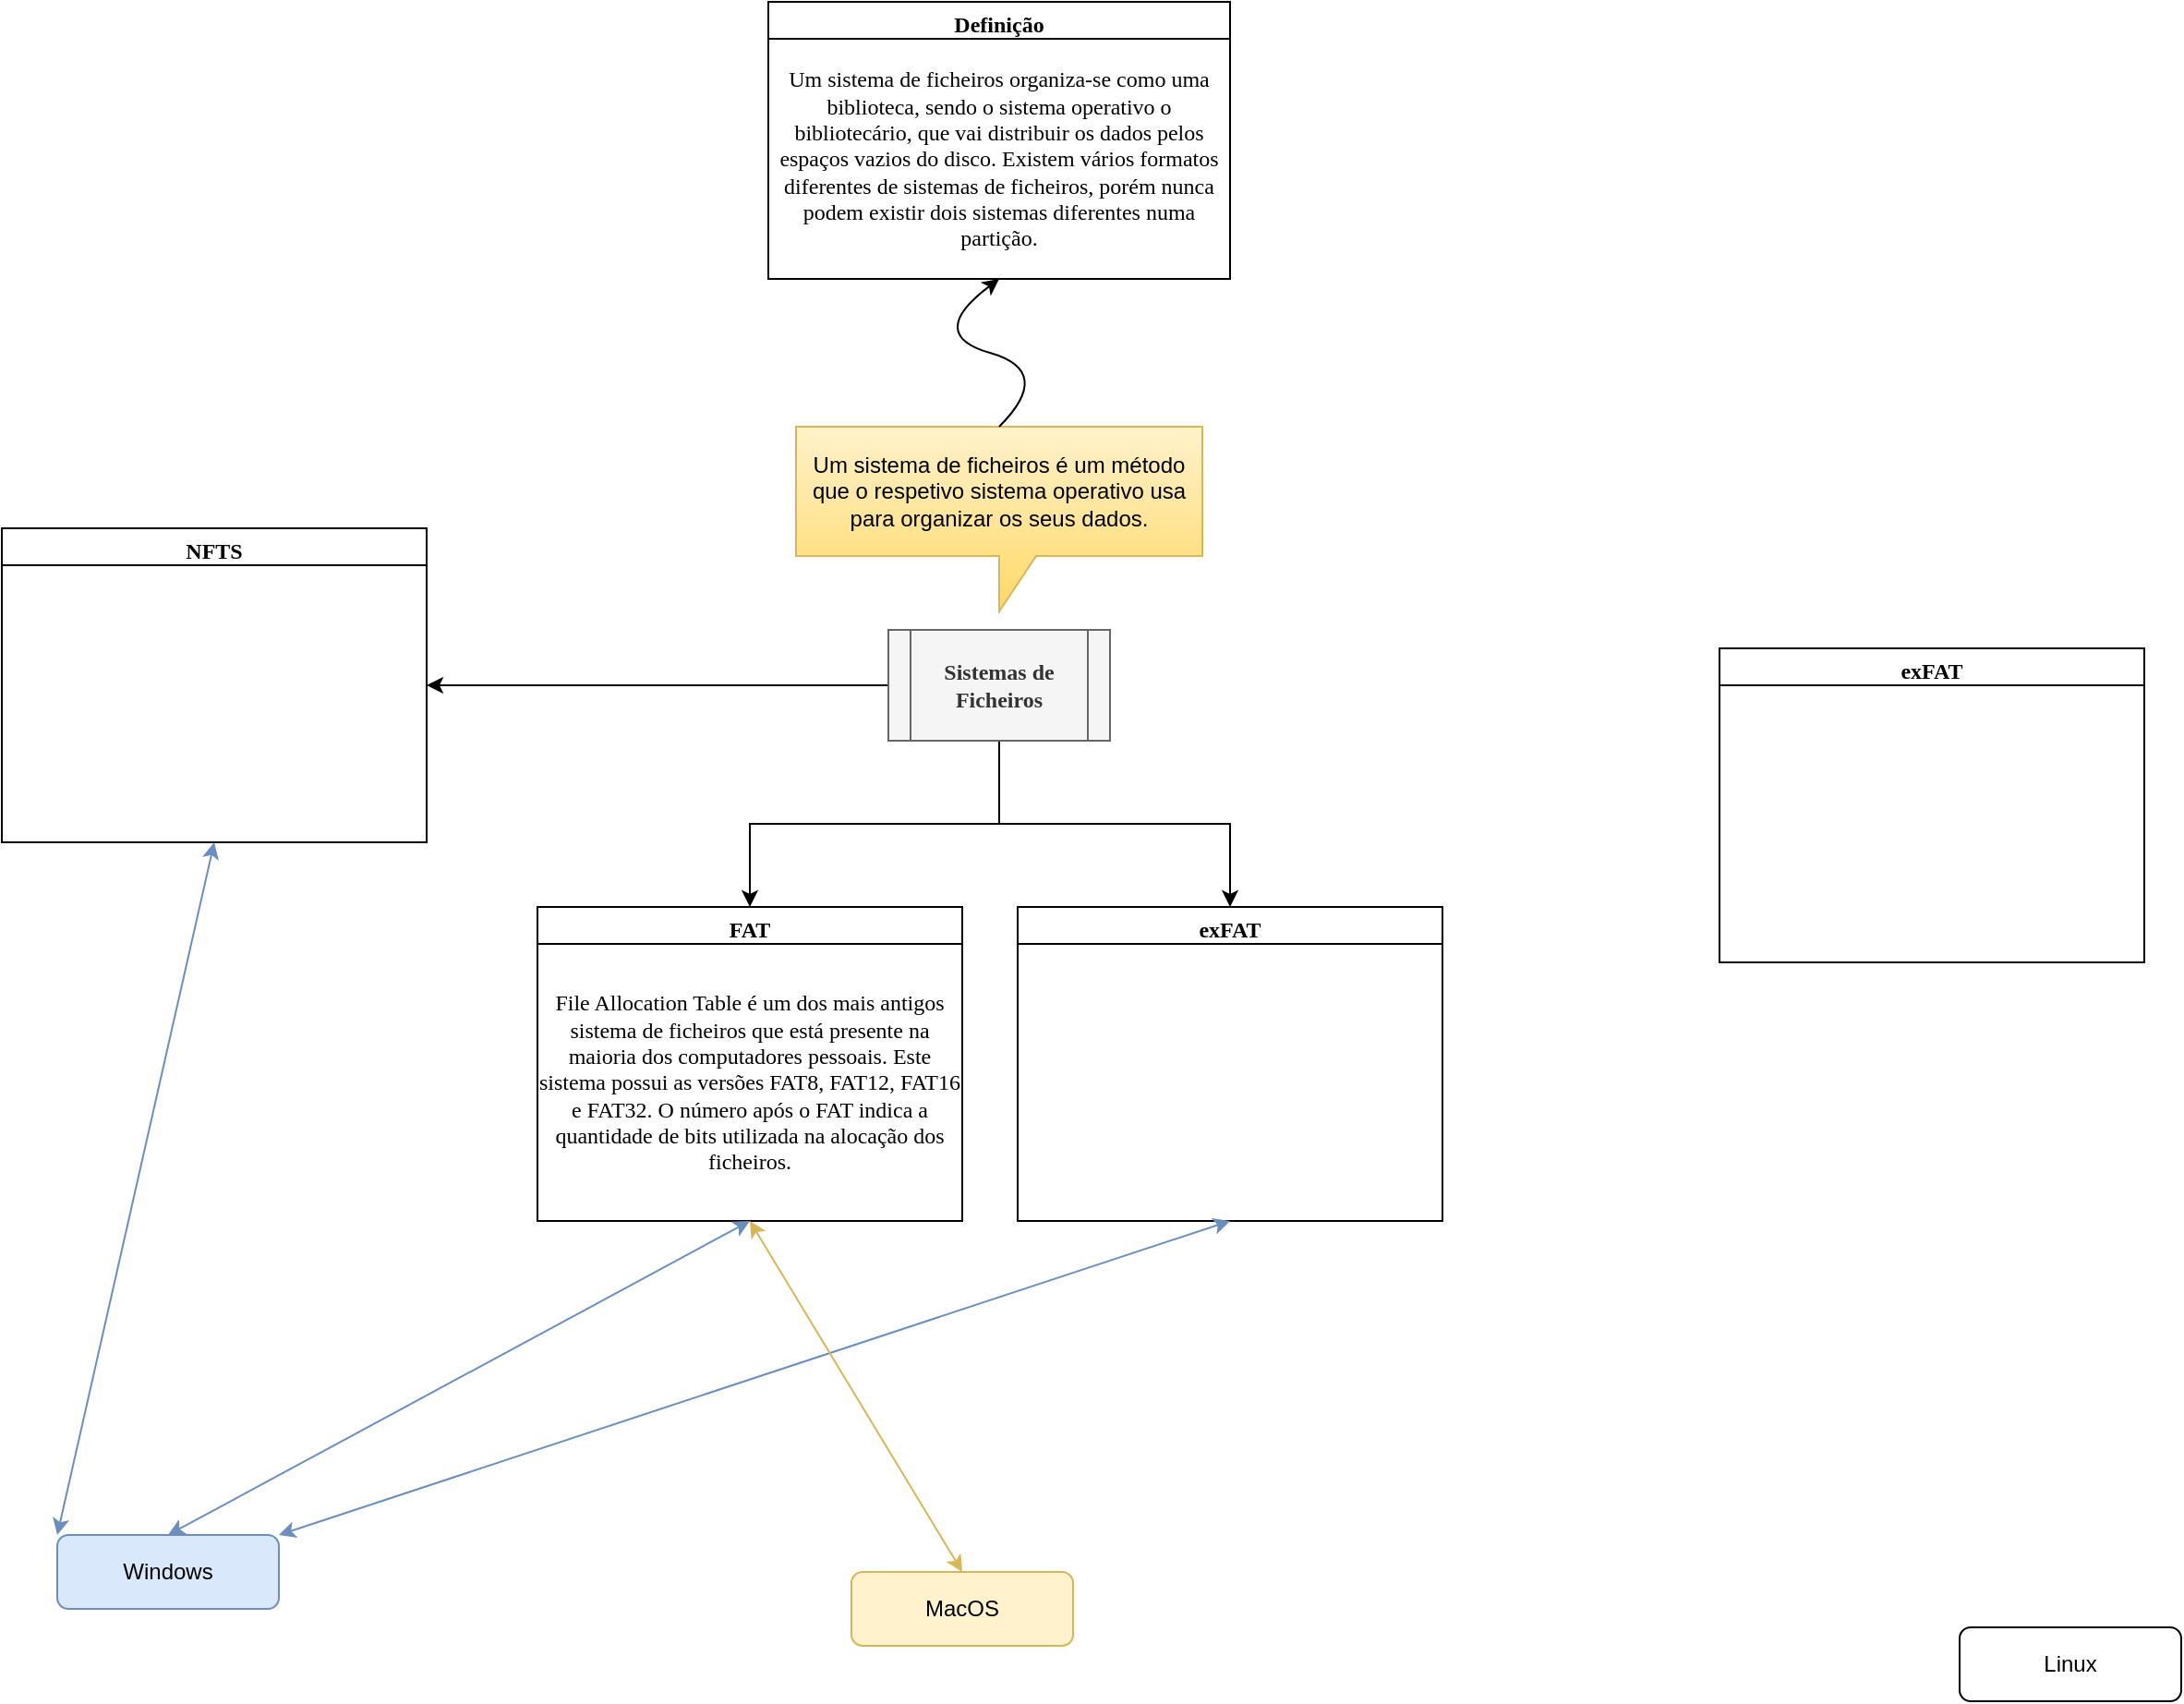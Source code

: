 <mxfile version="17.1.2" type="github">
  <diagram id="C5RBs43oDa-KdzZeNtuy" name="Page-1">
    <mxGraphModel dx="2130" dy="723" grid="1" gridSize="10" guides="1" tooltips="1" connect="1" arrows="1" fold="1" page="1" pageScale="1" pageWidth="827" pageHeight="1169" math="0" shadow="0">
      <root>
        <mxCell id="WIyWlLk6GJQsqaUBKTNV-0" />
        <mxCell id="WIyWlLk6GJQsqaUBKTNV-1" parent="WIyWlLk6GJQsqaUBKTNV-0" />
        <mxCell id="WIyWlLk6GJQsqaUBKTNV-3" value="Windows" style="rounded=1;whiteSpace=wrap;html=1;fontSize=12;glass=0;strokeWidth=1;shadow=0;fillColor=#dae8fc;strokeColor=#6c8ebf;" parent="WIyWlLk6GJQsqaUBKTNV-1" vertex="1">
          <mxGeometry x="-450" y="920" width="120" height="40" as="geometry" />
        </mxCell>
        <mxCell id="kiM5pF3jl9HwU2nnS3uD-1" value="MacOS" style="rounded=1;whiteSpace=wrap;html=1;fontSize=12;glass=0;strokeWidth=1;shadow=0;fillColor=#fff2cc;strokeColor=#d6b656;" parent="WIyWlLk6GJQsqaUBKTNV-1" vertex="1">
          <mxGeometry x="-20" y="940" width="120" height="40" as="geometry" />
        </mxCell>
        <mxCell id="kiM5pF3jl9HwU2nnS3uD-3" value="Linux" style="rounded=1;whiteSpace=wrap;html=1;fontSize=12;glass=0;strokeWidth=1;shadow=0;" parent="WIyWlLk6GJQsqaUBKTNV-1" vertex="1">
          <mxGeometry x="580" y="970" width="120" height="40" as="geometry" />
        </mxCell>
        <mxCell id="UsUM8yckjeye1DmzhqTT-13" style="edgeStyle=orthogonalEdgeStyle;rounded=0;orthogonalLoop=1;jettySize=auto;html=1;exitX=0.5;exitY=1;exitDx=0;exitDy=0;entryX=0.5;entryY=0;entryDx=0;entryDy=0;" edge="1" parent="WIyWlLk6GJQsqaUBKTNV-1" source="kiM5pF3jl9HwU2nnS3uD-6" target="kiM5pF3jl9HwU2nnS3uD-71">
          <mxGeometry relative="1" as="geometry" />
        </mxCell>
        <mxCell id="UsUM8yckjeye1DmzhqTT-14" style="edgeStyle=orthogonalEdgeStyle;rounded=0;orthogonalLoop=1;jettySize=auto;html=1;exitX=0.5;exitY=1;exitDx=0;exitDy=0;entryX=0.5;entryY=0;entryDx=0;entryDy=0;" edge="1" parent="WIyWlLk6GJQsqaUBKTNV-1" source="kiM5pF3jl9HwU2nnS3uD-6" target="UsUM8yckjeye1DmzhqTT-0">
          <mxGeometry relative="1" as="geometry" />
        </mxCell>
        <mxCell id="UsUM8yckjeye1DmzhqTT-16" style="edgeStyle=orthogonalEdgeStyle;rounded=0;orthogonalLoop=1;jettySize=auto;html=1;exitX=0;exitY=0.5;exitDx=0;exitDy=0;entryX=1;entryY=0.5;entryDx=0;entryDy=0;" edge="1" parent="WIyWlLk6GJQsqaUBKTNV-1" source="kiM5pF3jl9HwU2nnS3uD-6" target="UsUM8yckjeye1DmzhqTT-2">
          <mxGeometry relative="1" as="geometry" />
        </mxCell>
        <mxCell id="kiM5pF3jl9HwU2nnS3uD-6" value="&lt;b&gt;Sistemas de Ficheiros&lt;/b&gt;" style="shape=process;whiteSpace=wrap;html=1;backgroundOutline=1;fillColor=#f5f5f5;strokeColor=#666666;fontColor=#333333;fontFamily=Verdana;" parent="WIyWlLk6GJQsqaUBKTNV-1" vertex="1">
          <mxGeometry y="430" width="120" height="60" as="geometry" />
        </mxCell>
        <mxCell id="kiM5pF3jl9HwU2nnS3uD-10" value="&lt;span&gt;Um sistema de ficheiros é um método que o respetivo sistema operativo usa para organizar os seus dados.&lt;/span&gt;" style="shape=callout;whiteSpace=wrap;html=1;perimeter=calloutPerimeter;fillColor=#fff2cc;strokeColor=#d6b656;gradientColor=#ffd966;" parent="WIyWlLk6GJQsqaUBKTNV-1" vertex="1">
          <mxGeometry x="-50" y="320" width="220" height="100" as="geometry" />
        </mxCell>
        <mxCell id="kiM5pF3jl9HwU2nnS3uD-55" value="" style="curved=1;endArrow=classic;html=1;rounded=0;fontFamily=Verdana;exitX=0.5;exitY=0;exitDx=0;exitDy=0;exitPerimeter=0;entryX=0.5;entryY=1;entryDx=0;entryDy=0;" parent="WIyWlLk6GJQsqaUBKTNV-1" source="kiM5pF3jl9HwU2nnS3uD-10" edge="1" target="kiM5pF3jl9HwU2nnS3uD-58">
          <mxGeometry width="50" height="50" relative="1" as="geometry">
            <mxPoint x="-200" y="135" as="sourcePoint" />
            <mxPoint x="-103.4" y="158.07" as="targetPoint" />
            <Array as="points">
              <mxPoint x="90" y="290" />
              <mxPoint x="20" y="270" />
            </Array>
          </mxGeometry>
        </mxCell>
        <mxCell id="kiM5pF3jl9HwU2nnS3uD-58" value="Definição" style="swimlane;fontFamily=Verdana;" parent="WIyWlLk6GJQsqaUBKTNV-1" vertex="1">
          <mxGeometry x="-65" y="90" width="250" height="150" as="geometry">
            <mxRectangle x="550" y="10" width="100" height="23" as="alternateBounds" />
          </mxGeometry>
        </mxCell>
        <mxCell id="kiM5pF3jl9HwU2nnS3uD-61" value="Um sistema de ficheiros organiza-se como uma biblioteca, sendo o sistema operativo o bibliotecário, que vai distribuir os dados pelos espaços vazios do disco. Existem vários formatos diferentes de sistemas de ficheiros, porém nunca podem existir dois sistemas diferentes numa partição." style="whiteSpace=wrap;html=1;fontFamily=Verdana;" parent="kiM5pF3jl9HwU2nnS3uD-58" vertex="1">
          <mxGeometry y="20" width="250" height="130" as="geometry" />
        </mxCell>
        <mxCell id="kiM5pF3jl9HwU2nnS3uD-71" value="FAT" style="swimlane;fontFamily=Verdana;" parent="WIyWlLk6GJQsqaUBKTNV-1" vertex="1">
          <mxGeometry x="-190" y="580" width="230" height="170" as="geometry" />
        </mxCell>
        <mxCell id="kiM5pF3jl9HwU2nnS3uD-72" value="File Allocation Table é um dos mais antigos sistema de ficheiros que está presente na maioria dos computadores pessoais. Este sistema possui as versões FAT8, FAT12, FAT16 e FAT32. O número após o FAT indica a quantidade de bits utilizada na alocação dos ficheiros." style="whiteSpace=wrap;html=1;fontFamily=Verdana;" parent="kiM5pF3jl9HwU2nnS3uD-71" vertex="1">
          <mxGeometry y="20" width="230" height="150" as="geometry" />
        </mxCell>
        <mxCell id="UsUM8yckjeye1DmzhqTT-0" value="exFAT" style="swimlane;fontFamily=Verdana;" vertex="1" parent="WIyWlLk6GJQsqaUBKTNV-1">
          <mxGeometry x="70" y="580" width="230" height="170" as="geometry" />
        </mxCell>
        <mxCell id="UsUM8yckjeye1DmzhqTT-1" value="" style="whiteSpace=wrap;html=1;fontFamily=Verdana;" vertex="1" parent="UsUM8yckjeye1DmzhqTT-0">
          <mxGeometry y="20" width="230" height="150" as="geometry" />
        </mxCell>
        <mxCell id="UsUM8yckjeye1DmzhqTT-2" value="NFTS" style="swimlane;fontFamily=Verdana;startSize=23;" vertex="1" parent="WIyWlLk6GJQsqaUBKTNV-1">
          <mxGeometry x="-480" y="375" width="230" height="170" as="geometry" />
        </mxCell>
        <mxCell id="UsUM8yckjeye1DmzhqTT-3" value="" style="whiteSpace=wrap;html=1;fontFamily=Verdana;" vertex="1" parent="UsUM8yckjeye1DmzhqTT-2">
          <mxGeometry y="20" width="230" height="150" as="geometry" />
        </mxCell>
        <mxCell id="UsUM8yckjeye1DmzhqTT-6" value="" style="endArrow=classic;startArrow=classic;html=1;rounded=0;exitX=0.5;exitY=1;exitDx=0;exitDy=0;entryX=0;entryY=0;entryDx=0;entryDy=0;fillColor=#dae8fc;strokeColor=#6c8ebf;" edge="1" parent="WIyWlLk6GJQsqaUBKTNV-1" source="UsUM8yckjeye1DmzhqTT-2" target="WIyWlLk6GJQsqaUBKTNV-3">
          <mxGeometry width="50" height="50" relative="1" as="geometry">
            <mxPoint x="60" y="810" as="sourcePoint" />
            <mxPoint x="110" y="760" as="targetPoint" />
          </mxGeometry>
        </mxCell>
        <mxCell id="UsUM8yckjeye1DmzhqTT-7" value="" style="endArrow=classic;startArrow=classic;html=1;rounded=0;exitX=0.5;exitY=1;exitDx=0;exitDy=0;entryX=0.5;entryY=0;entryDx=0;entryDy=0;fillColor=#dae8fc;strokeColor=#6c8ebf;" edge="1" parent="WIyWlLk6GJQsqaUBKTNV-1" source="kiM5pF3jl9HwU2nnS3uD-72" target="WIyWlLk6GJQsqaUBKTNV-3">
          <mxGeometry width="50" height="50" relative="1" as="geometry">
            <mxPoint x="-345" y="760" as="sourcePoint" />
            <mxPoint x="-130" y="940" as="targetPoint" />
          </mxGeometry>
        </mxCell>
        <mxCell id="UsUM8yckjeye1DmzhqTT-8" value="" style="endArrow=classic;startArrow=classic;html=1;rounded=0;exitX=0.5;exitY=1;exitDx=0;exitDy=0;entryX=1;entryY=0;entryDx=0;entryDy=0;fillColor=#dae8fc;strokeColor=#6c8ebf;" edge="1" parent="WIyWlLk6GJQsqaUBKTNV-1" source="UsUM8yckjeye1DmzhqTT-0" target="WIyWlLk6GJQsqaUBKTNV-3">
          <mxGeometry width="50" height="50" relative="1" as="geometry">
            <mxPoint x="-65" y="760" as="sourcePoint" />
            <mxPoint x="-80" y="980" as="targetPoint" />
          </mxGeometry>
        </mxCell>
        <mxCell id="UsUM8yckjeye1DmzhqTT-9" value="" style="endArrow=classic;startArrow=classic;html=1;rounded=0;exitX=0.5;exitY=1;exitDx=0;exitDy=0;entryX=0.5;entryY=0;entryDx=0;entryDy=0;fillColor=#fff2cc;strokeColor=#d6b656;" edge="1" parent="WIyWlLk6GJQsqaUBKTNV-1" source="kiM5pF3jl9HwU2nnS3uD-71" target="kiM5pF3jl9HwU2nnS3uD-1">
          <mxGeometry width="50" height="50" relative="1" as="geometry">
            <mxPoint x="225" y="760" as="sourcePoint" />
            <mxPoint x="-320" y="930" as="targetPoint" />
          </mxGeometry>
        </mxCell>
        <mxCell id="UsUM8yckjeye1DmzhqTT-20" value="exFAT" style="swimlane;fontFamily=Verdana;" vertex="1" parent="WIyWlLk6GJQsqaUBKTNV-1">
          <mxGeometry x="450" y="440" width="230" height="170" as="geometry" />
        </mxCell>
        <mxCell id="UsUM8yckjeye1DmzhqTT-21" value="" style="whiteSpace=wrap;html=1;fontFamily=Verdana;" vertex="1" parent="UsUM8yckjeye1DmzhqTT-20">
          <mxGeometry y="20" width="230" height="150" as="geometry" />
        </mxCell>
      </root>
    </mxGraphModel>
  </diagram>
</mxfile>
